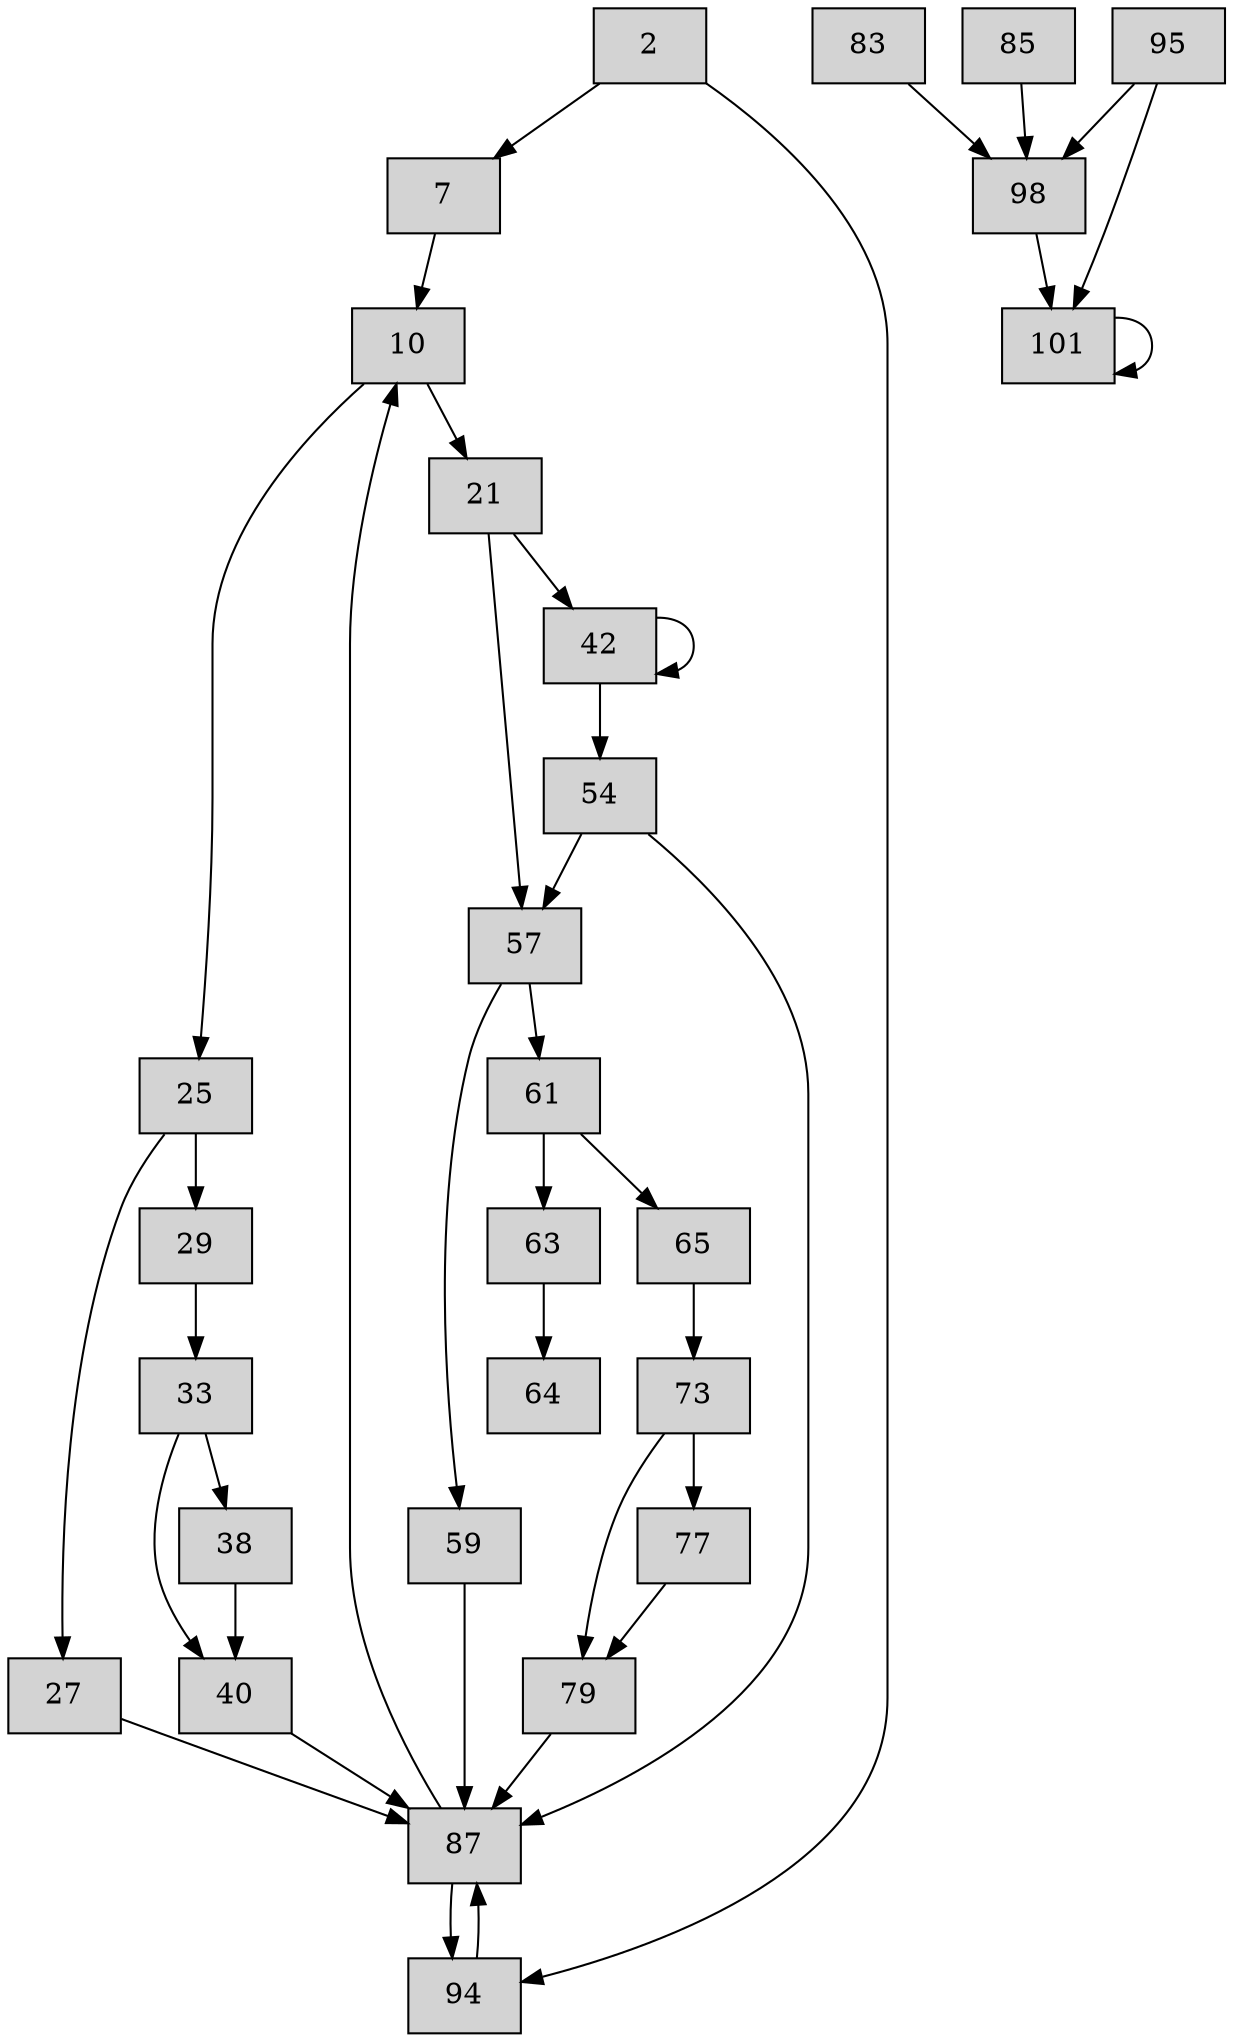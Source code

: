 digraph CFG {
    node[shape=box, style=filled];
    
    2[label="2"];
    7[label="7"];
    10[label="10"];
    21[label="21"];
    25[label="25"];
    27[label="27"];
    29[label="29"];
    33[label="33"];
    38[label="38"];
    40[label="40"];
    42[label="42"];
    54[label="54"];
    57[label="57"];
    59[label="59"];
    61[label="61"];
    63[label="63"];
    64[label="64"];
    65[label="65"];
    73[label="73"];
    77[label="77"];
    79[label="79"];
    83[label="83"];
    85[label="85"];
    87[label="87"];
    94[label="94"];
    95[label="95"];
    98[label="98"];
    101[label="101"];

    2 -> 7;
    2 -> 94;
    
    7 -> 10;
    
    10 -> 25;
    10 -> 21;
    
    21 -> 57;
    21 -> 42;
    
    25 -> 29;
    25 -> 27;
    
    27 -> 87;
    
    29 -> 33;
    
    33 -> 40;
    33 -> 38;
    
    38 -> 40;
    
    40 -> 87;
    
    42 -> 54;
    42 -> 42;
    
    54 -> 57;
    54 -> 87;
    
    57 -> 61;
    57 -> 59;
    
    59 -> 87;
    
    61 -> 63;
    61 -> 65;
    
    63 -> 64;
    
    65 -> 73;
    
    73 -> 77;
    73 -> 79;
    
    77 -> 79;
    
    79 -> 87;
    
    87 -> 10;
    87 -> 94;
    
    94 -> 87; // Loop back for incremental step
    
    // Exception handling blocks
    83 -> 98;
    85 -> 98;
    95 -> 101;
    98 -> 101;
    95 -> 98;
    101 -> 101;
}